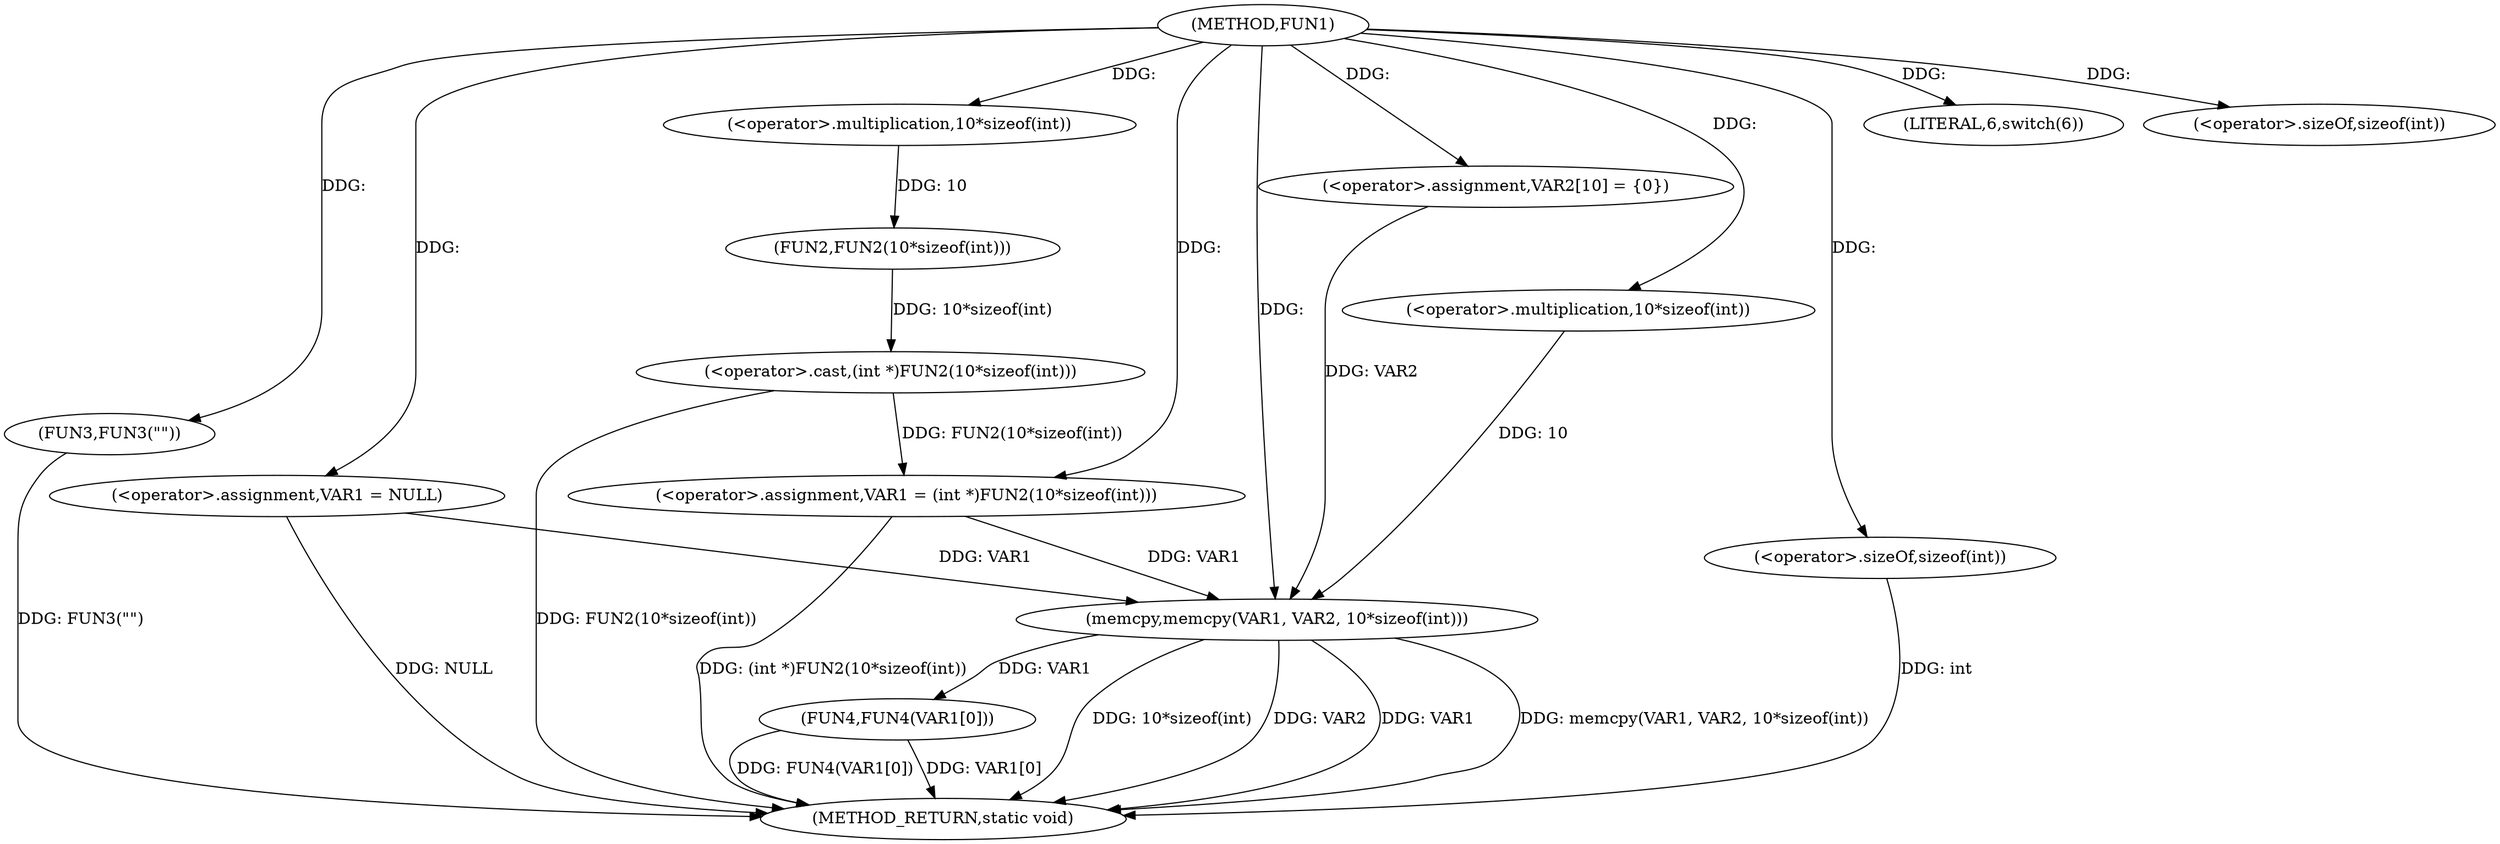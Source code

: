 digraph FUN1 {  
"1000100" [label = "(METHOD,FUN1)" ]
"1000139" [label = "(METHOD_RETURN,static void)" ]
"1000103" [label = "(<operator>.assignment,VAR1 = NULL)" ]
"1000107" [label = "(LITERAL,6,switch(6))" ]
"1000110" [label = "(<operator>.assignment,VAR1 = (int *)FUN2(10*sizeof(int)))" ]
"1000112" [label = "(<operator>.cast,(int *)FUN2(10*sizeof(int)))" ]
"1000114" [label = "(FUN2,FUN2(10*sizeof(int)))" ]
"1000115" [label = "(<operator>.multiplication,10*sizeof(int))" ]
"1000117" [label = "(<operator>.sizeOf,sizeof(int))" ]
"1000121" [label = "(FUN3,FUN3(\"\"))" ]
"1000126" [label = "(<operator>.assignment,VAR2[10] = {0})" ]
"1000128" [label = "(memcpy,memcpy(VAR1, VAR2, 10*sizeof(int)))" ]
"1000131" [label = "(<operator>.multiplication,10*sizeof(int))" ]
"1000133" [label = "(<operator>.sizeOf,sizeof(int))" ]
"1000135" [label = "(FUN4,FUN4(VAR1[0]))" ]
  "1000103" -> "1000139"  [ label = "DDG: NULL"] 
  "1000112" -> "1000139"  [ label = "DDG: FUN2(10*sizeof(int))"] 
  "1000121" -> "1000139"  [ label = "DDG: FUN3(\"\")"] 
  "1000135" -> "1000139"  [ label = "DDG: VAR1[0]"] 
  "1000128" -> "1000139"  [ label = "DDG: memcpy(VAR1, VAR2, 10*sizeof(int))"] 
  "1000128" -> "1000139"  [ label = "DDG: 10*sizeof(int)"] 
  "1000128" -> "1000139"  [ label = "DDG: VAR2"] 
  "1000128" -> "1000139"  [ label = "DDG: VAR1"] 
  "1000133" -> "1000139"  [ label = "DDG: int"] 
  "1000110" -> "1000139"  [ label = "DDG: (int *)FUN2(10*sizeof(int))"] 
  "1000135" -> "1000139"  [ label = "DDG: FUN4(VAR1[0])"] 
  "1000100" -> "1000103"  [ label = "DDG: "] 
  "1000100" -> "1000107"  [ label = "DDG: "] 
  "1000112" -> "1000110"  [ label = "DDG: FUN2(10*sizeof(int))"] 
  "1000100" -> "1000110"  [ label = "DDG: "] 
  "1000114" -> "1000112"  [ label = "DDG: 10*sizeof(int)"] 
  "1000115" -> "1000114"  [ label = "DDG: 10"] 
  "1000100" -> "1000115"  [ label = "DDG: "] 
  "1000100" -> "1000117"  [ label = "DDG: "] 
  "1000100" -> "1000121"  [ label = "DDG: "] 
  "1000100" -> "1000126"  [ label = "DDG: "] 
  "1000103" -> "1000128"  [ label = "DDG: VAR1"] 
  "1000110" -> "1000128"  [ label = "DDG: VAR1"] 
  "1000100" -> "1000128"  [ label = "DDG: "] 
  "1000126" -> "1000128"  [ label = "DDG: VAR2"] 
  "1000131" -> "1000128"  [ label = "DDG: 10"] 
  "1000100" -> "1000131"  [ label = "DDG: "] 
  "1000100" -> "1000133"  [ label = "DDG: "] 
  "1000128" -> "1000135"  [ label = "DDG: VAR1"] 
}
